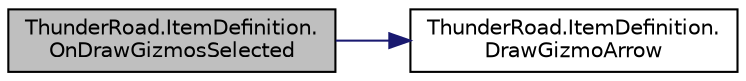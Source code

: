 digraph "ThunderRoad.ItemDefinition.OnDrawGizmosSelected"
{
 // LATEX_PDF_SIZE
  edge [fontname="Helvetica",fontsize="10",labelfontname="Helvetica",labelfontsize="10"];
  node [fontname="Helvetica",fontsize="10",shape=record];
  rankdir="LR";
  Node1 [label="ThunderRoad.ItemDefinition.\lOnDrawGizmosSelected",height=0.2,width=0.4,color="black", fillcolor="grey75", style="filled", fontcolor="black",tooltip="Called when [draw gizmos selected]."];
  Node1 -> Node2 [color="midnightblue",fontsize="10",style="solid",fontname="Helvetica"];
  Node2 [label="ThunderRoad.ItemDefinition.\lDrawGizmoArrow",height=0.2,width=0.4,color="black", fillcolor="white", style="filled",URL="$class_thunder_road_1_1_item_definition.html#ac6b7b2b2b3eb1044294f30e96d1b2213",tooltip="Draws the gizmo arrow."];
}
